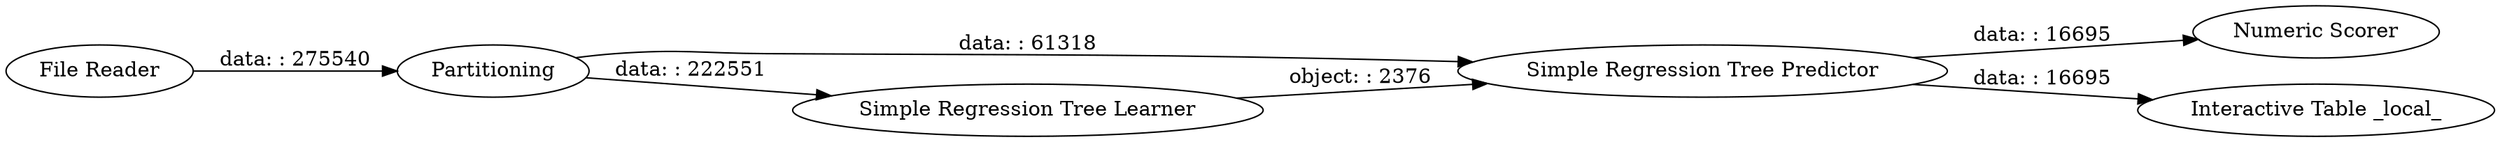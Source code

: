 digraph {
	"-8678835344908373030_1" [label="File Reader"]
	"-8678835344908373030_2" [label=Partitioning]
	"-8678835344908373030_14" [label="Simple Regression Tree Predictor"]
	"-8678835344908373030_11" [label="Simple Regression Tree Learner"]
	"-8678835344908373030_33" [label="Numeric Scorer"]
	"-8678835344908373030_9" [label="Interactive Table _local_"]
	"-8678835344908373030_1" -> "-8678835344908373030_2" [label="data: : 275540"]
	"-8678835344908373030_2" -> "-8678835344908373030_14" [label="data: : 61318"]
	"-8678835344908373030_14" -> "-8678835344908373030_9" [label="data: : 16695"]
	"-8678835344908373030_2" -> "-8678835344908373030_11" [label="data: : 222551"]
	"-8678835344908373030_11" -> "-8678835344908373030_14" [label="object: : 2376"]
	"-8678835344908373030_14" -> "-8678835344908373030_33" [label="data: : 16695"]
	rankdir=LR
}
